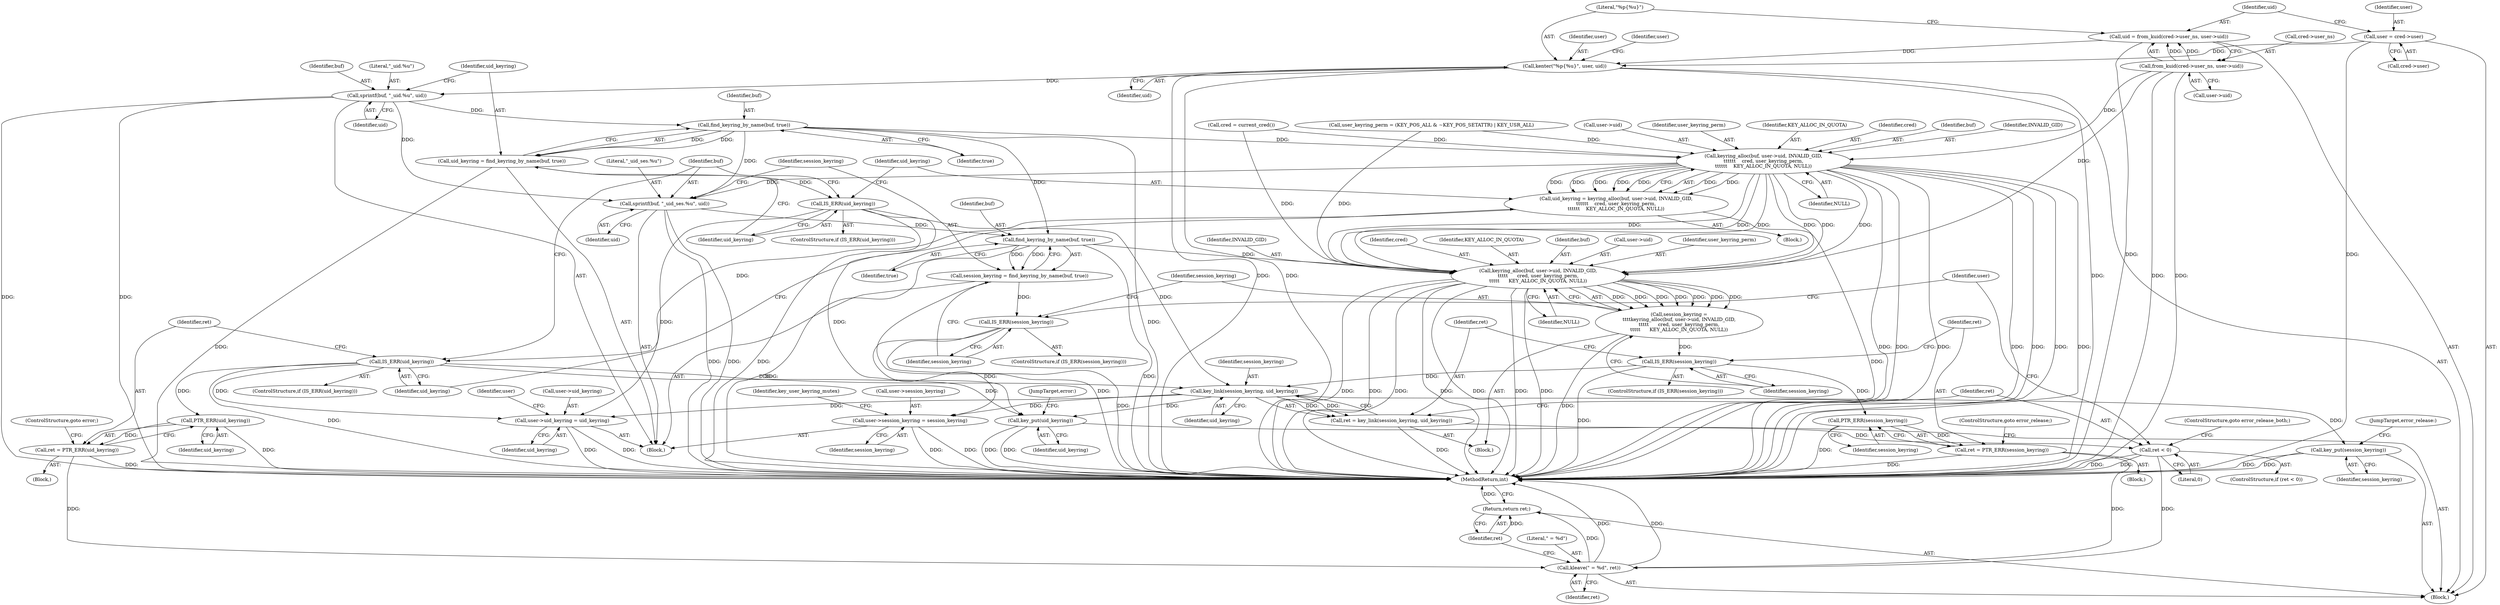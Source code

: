 digraph "0_linux_0da9dfdd2cd9889201bc6f6f43580c99165cd087@API" {
"1000168" [label="(Call,sprintf(buf, \"_uid.%u\", uid))"];
"1000139" [label="(Call,kenter(\"%p{%u}\", user, uid))"];
"1000125" [label="(Call,user = cred->user)"];
"1000130" [label="(Call,uid = from_kuid(cred->user_ns, user->uid))"];
"1000132" [label="(Call,from_kuid(cred->user_ns, user->uid))"];
"1000174" [label="(Call,find_keyring_by_name(buf, true))"];
"1000172" [label="(Call,uid_keyring = find_keyring_by_name(buf, true))"];
"1000178" [label="(Call,IS_ERR(uid_keyring))"];
"1000238" [label="(Call,key_link(session_keyring, uid_keyring))"];
"1000236" [label="(Call,ret = key_link(session_keyring, uid_keyring))"];
"1000242" [label="(Call,ret < 0)"];
"1000273" [label="(Call,kleave(\" = %d\", ret))"];
"1000276" [label="(Return,return ret;)"];
"1000246" [label="(Call,user->uid_keyring = uid_keyring)"];
"1000251" [label="(Call,user->session_keyring = session_keyring)"];
"1000264" [label="(Call,key_put(session_keyring))"];
"1000267" [label="(Call,key_put(uid_keyring))"];
"1000183" [label="(Call,keyring_alloc(buf, user->uid, INVALID_GID,\n\t\t\t\t\t\t    cred, user_keyring_perm,\n\t\t\t\t\t\t    KEY_ALLOC_IN_QUOTA, NULL))"];
"1000181" [label="(Call,uid_keyring = keyring_alloc(buf, user->uid, INVALID_GID,\n\t\t\t\t\t\t    cred, user_keyring_perm,\n\t\t\t\t\t\t    KEY_ALLOC_IN_QUOTA, NULL))"];
"1000194" [label="(Call,IS_ERR(uid_keyring))"];
"1000199" [label="(Call,PTR_ERR(uid_keyring))"];
"1000197" [label="(Call,ret = PTR_ERR(uid_keyring))"];
"1000202" [label="(Call,sprintf(buf, \"_uid_ses.%u\", uid))"];
"1000208" [label="(Call,find_keyring_by_name(buf, true))"];
"1000206" [label="(Call,session_keyring = find_keyring_by_name(buf, true))"];
"1000212" [label="(Call,IS_ERR(session_keyring))"];
"1000217" [label="(Call,keyring_alloc(buf, user->uid, INVALID_GID,\n\t\t\t\t\t      cred, user_keyring_perm,\n\t\t\t\t\t      KEY_ALLOC_IN_QUOTA, NULL))"];
"1000215" [label="(Call,session_keyring =\n\t\t\t\tkeyring_alloc(buf, user->uid, INVALID_GID,\n\t\t\t\t\t      cred, user_keyring_perm,\n\t\t\t\t\t      KEY_ALLOC_IN_QUOTA, NULL))"];
"1000228" [label="(Call,IS_ERR(session_keyring))"];
"1000233" [label="(Call,PTR_ERR(session_keyring))"];
"1000231" [label="(Call,ret = PTR_ERR(session_keyring))"];
"1000179" [label="(Identifier,uid_keyring)"];
"1000227" [label="(ControlStructure,if (IS_ERR(session_keyring)))"];
"1000239" [label="(Identifier,session_keyring)"];
"1000273" [label="(Call,kleave(\" = %d\", ret))"];
"1000133" [label="(Call,cred->user_ns)"];
"1000193" [label="(ControlStructure,if (IS_ERR(uid_keyring)))"];
"1000174" [label="(Call,find_keyring_by_name(buf, true))"];
"1000230" [label="(Block,)"];
"1000275" [label="(Identifier,ret)"];
"1000209" [label="(Identifier,buf)"];
"1000235" [label="(ControlStructure,goto error_release;)"];
"1000247" [label="(Call,user->uid_keyring)"];
"1000185" [label="(Call,user->uid)"];
"1000194" [label="(Call,IS_ERR(uid_keyring))"];
"1000208" [label="(Call,find_keyring_by_name(buf, true))"];
"1000173" [label="(Identifier,uid_keyring)"];
"1000277" [label="(Identifier,ret)"];
"1000182" [label="(Identifier,uid_keyring)"];
"1000139" [label="(Call,kenter(\"%p{%u}\", user, uid))"];
"1000255" [label="(Identifier,session_keyring)"];
"1000190" [label="(Identifier,user_keyring_perm)"];
"1000218" [label="(Identifier,buf)"];
"1000223" [label="(Identifier,cred)"];
"1000126" [label="(Identifier,user)"];
"1000169" [label="(Identifier,buf)"];
"1000232" [label="(Identifier,ret)"];
"1000167" [label="(Block,)"];
"1000217" [label="(Call,keyring_alloc(buf, user->uid, INVALID_GID,\n\t\t\t\t\t      cred, user_keyring_perm,\n\t\t\t\t\t      KEY_ALLOC_IN_QUOTA, NULL))"];
"1000125" [label="(Call,user = cred->user)"];
"1000245" [label="(ControlStructure,goto error_release_both;)"];
"1000204" [label="(Literal,\"_uid_ses.%u\")"];
"1000215" [label="(Call,session_keyring =\n\t\t\t\tkeyring_alloc(buf, user->uid, INVALID_GID,\n\t\t\t\t\t      cred, user_keyring_perm,\n\t\t\t\t\t      KEY_ALLOC_IN_QUOTA, NULL))"];
"1000127" [label="(Call,cred->user)"];
"1000196" [label="(Block,)"];
"1000181" [label="(Call,uid_keyring = keyring_alloc(buf, user->uid, INVALID_GID,\n\t\t\t\t\t\t    cred, user_keyring_perm,\n\t\t\t\t\t\t    KEY_ALLOC_IN_QUOTA, NULL))"];
"1000212" [label="(Call,IS_ERR(session_keyring))"];
"1000191" [label="(Identifier,KEY_ALLOC_IN_QUOTA)"];
"1000225" [label="(Identifier,KEY_ALLOC_IN_QUOTA)"];
"1000195" [label="(Identifier,uid_keyring)"];
"1000237" [label="(Identifier,ret)"];
"1000203" [label="(Identifier,buf)"];
"1000170" [label="(Literal,\"_uid.%u\")"];
"1000192" [label="(Identifier,NULL)"];
"1000251" [label="(Call,user->session_keyring = session_keyring)"];
"1000205" [label="(Identifier,uid)"];
"1000140" [label="(Literal,\"%p{%u}\")"];
"1000264" [label="(Call,key_put(session_keyring))"];
"1000236" [label="(Call,ret = key_link(session_keyring, uid_keyring))"];
"1000141" [label="(Identifier,user)"];
"1000242" [label="(Call,ret < 0)"];
"1000202" [label="(Call,sprintf(buf, \"_uid_ses.%u\", uid))"];
"1000171" [label="(Identifier,uid)"];
"1000122" [label="(Call,cred = current_cred())"];
"1000210" [label="(Identifier,true)"];
"1000130" [label="(Call,uid = from_kuid(cred->user_ns, user->uid))"];
"1000278" [label="(MethodReturn,int)"];
"1000258" [label="(Identifier,key_user_keyring_mutex)"];
"1000180" [label="(Block,)"];
"1000201" [label="(ControlStructure,goto error;)"];
"1000146" [label="(Identifier,user)"];
"1000268" [label="(Identifier,uid_keyring)"];
"1000214" [label="(Block,)"];
"1000228" [label="(Call,IS_ERR(session_keyring))"];
"1000219" [label="(Call,user->uid)"];
"1000229" [label="(Identifier,session_keyring)"];
"1000252" [label="(Call,user->session_keyring)"];
"1000240" [label="(Identifier,uid_keyring)"];
"1000246" [label="(Call,user->uid_keyring = uid_keyring)"];
"1000243" [label="(Identifier,ret)"];
"1000248" [label="(Identifier,user)"];
"1000115" [label="(Call,user_keyring_perm = (KEY_POS_ALL & ~KEY_POS_SETATTR) | KEY_USR_ALL)"];
"1000189" [label="(Identifier,cred)"];
"1000142" [label="(Identifier,uid)"];
"1000198" [label="(Identifier,ret)"];
"1000231" [label="(Call,ret = PTR_ERR(session_keyring))"];
"1000238" [label="(Call,key_link(session_keyring, uid_keyring))"];
"1000183" [label="(Call,keyring_alloc(buf, user->uid, INVALID_GID,\n\t\t\t\t\t\t    cred, user_keyring_perm,\n\t\t\t\t\t\t    KEY_ALLOC_IN_QUOTA, NULL))"];
"1000267" [label="(Call,key_put(uid_keyring))"];
"1000206" [label="(Call,session_keyring = find_keyring_by_name(buf, true))"];
"1000211" [label="(ControlStructure,if (IS_ERR(session_keyring)))"];
"1000106" [label="(Block,)"];
"1000233" [label="(Call,PTR_ERR(session_keyring))"];
"1000241" [label="(ControlStructure,if (ret < 0))"];
"1000266" [label="(JumpTarget,error_release:)"];
"1000136" [label="(Call,user->uid)"];
"1000184" [label="(Identifier,buf)"];
"1000213" [label="(Identifier,session_keyring)"];
"1000172" [label="(Call,uid_keyring = find_keyring_by_name(buf, true))"];
"1000224" [label="(Identifier,user_keyring_perm)"];
"1000226" [label="(Identifier,NULL)"];
"1000274" [label="(Literal,\" = %d\")"];
"1000216" [label="(Identifier,session_keyring)"];
"1000178" [label="(Call,IS_ERR(uid_keyring))"];
"1000132" [label="(Call,from_kuid(cred->user_ns, user->uid))"];
"1000199" [label="(Call,PTR_ERR(uid_keyring))"];
"1000177" [label="(ControlStructure,if (IS_ERR(uid_keyring)))"];
"1000188" [label="(Identifier,INVALID_GID)"];
"1000234" [label="(Identifier,session_keyring)"];
"1000131" [label="(Identifier,uid)"];
"1000276" [label="(Return,return ret;)"];
"1000200" [label="(Identifier,uid_keyring)"];
"1000207" [label="(Identifier,session_keyring)"];
"1000175" [label="(Identifier,buf)"];
"1000176" [label="(Identifier,true)"];
"1000244" [label="(Literal,0)"];
"1000253" [label="(Identifier,user)"];
"1000197" [label="(Call,ret = PTR_ERR(uid_keyring))"];
"1000222" [label="(Identifier,INVALID_GID)"];
"1000168" [label="(Call,sprintf(buf, \"_uid.%u\", uid))"];
"1000250" [label="(Identifier,uid_keyring)"];
"1000269" [label="(JumpTarget,error:)"];
"1000265" [label="(Identifier,session_keyring)"];
"1000168" -> "1000167"  [label="AST: "];
"1000168" -> "1000171"  [label="CFG: "];
"1000169" -> "1000168"  [label="AST: "];
"1000170" -> "1000168"  [label="AST: "];
"1000171" -> "1000168"  [label="AST: "];
"1000173" -> "1000168"  [label="CFG: "];
"1000168" -> "1000278"  [label="DDG: "];
"1000168" -> "1000278"  [label="DDG: "];
"1000139" -> "1000168"  [label="DDG: "];
"1000168" -> "1000174"  [label="DDG: "];
"1000168" -> "1000202"  [label="DDG: "];
"1000139" -> "1000106"  [label="AST: "];
"1000139" -> "1000142"  [label="CFG: "];
"1000140" -> "1000139"  [label="AST: "];
"1000141" -> "1000139"  [label="AST: "];
"1000142" -> "1000139"  [label="AST: "];
"1000146" -> "1000139"  [label="CFG: "];
"1000139" -> "1000278"  [label="DDG: "];
"1000139" -> "1000278"  [label="DDG: "];
"1000139" -> "1000278"  [label="DDG: "];
"1000125" -> "1000139"  [label="DDG: "];
"1000130" -> "1000139"  [label="DDG: "];
"1000125" -> "1000106"  [label="AST: "];
"1000125" -> "1000127"  [label="CFG: "];
"1000126" -> "1000125"  [label="AST: "];
"1000127" -> "1000125"  [label="AST: "];
"1000131" -> "1000125"  [label="CFG: "];
"1000125" -> "1000278"  [label="DDG: "];
"1000130" -> "1000106"  [label="AST: "];
"1000130" -> "1000132"  [label="CFG: "];
"1000131" -> "1000130"  [label="AST: "];
"1000132" -> "1000130"  [label="AST: "];
"1000140" -> "1000130"  [label="CFG: "];
"1000130" -> "1000278"  [label="DDG: "];
"1000132" -> "1000130"  [label="DDG: "];
"1000132" -> "1000130"  [label="DDG: "];
"1000132" -> "1000136"  [label="CFG: "];
"1000133" -> "1000132"  [label="AST: "];
"1000136" -> "1000132"  [label="AST: "];
"1000132" -> "1000278"  [label="DDG: "];
"1000132" -> "1000278"  [label="DDG: "];
"1000132" -> "1000183"  [label="DDG: "];
"1000132" -> "1000217"  [label="DDG: "];
"1000174" -> "1000172"  [label="AST: "];
"1000174" -> "1000176"  [label="CFG: "];
"1000175" -> "1000174"  [label="AST: "];
"1000176" -> "1000174"  [label="AST: "];
"1000172" -> "1000174"  [label="CFG: "];
"1000174" -> "1000278"  [label="DDG: "];
"1000174" -> "1000172"  [label="DDG: "];
"1000174" -> "1000172"  [label="DDG: "];
"1000174" -> "1000183"  [label="DDG: "];
"1000174" -> "1000202"  [label="DDG: "];
"1000174" -> "1000208"  [label="DDG: "];
"1000172" -> "1000167"  [label="AST: "];
"1000173" -> "1000172"  [label="AST: "];
"1000179" -> "1000172"  [label="CFG: "];
"1000172" -> "1000278"  [label="DDG: "];
"1000172" -> "1000178"  [label="DDG: "];
"1000178" -> "1000177"  [label="AST: "];
"1000178" -> "1000179"  [label="CFG: "];
"1000179" -> "1000178"  [label="AST: "];
"1000182" -> "1000178"  [label="CFG: "];
"1000203" -> "1000178"  [label="CFG: "];
"1000178" -> "1000278"  [label="DDG: "];
"1000178" -> "1000238"  [label="DDG: "];
"1000178" -> "1000246"  [label="DDG: "];
"1000178" -> "1000267"  [label="DDG: "];
"1000238" -> "1000236"  [label="AST: "];
"1000238" -> "1000240"  [label="CFG: "];
"1000239" -> "1000238"  [label="AST: "];
"1000240" -> "1000238"  [label="AST: "];
"1000236" -> "1000238"  [label="CFG: "];
"1000238" -> "1000236"  [label="DDG: "];
"1000238" -> "1000236"  [label="DDG: "];
"1000228" -> "1000238"  [label="DDG: "];
"1000194" -> "1000238"  [label="DDG: "];
"1000238" -> "1000246"  [label="DDG: "];
"1000238" -> "1000251"  [label="DDG: "];
"1000238" -> "1000264"  [label="DDG: "];
"1000238" -> "1000267"  [label="DDG: "];
"1000236" -> "1000214"  [label="AST: "];
"1000237" -> "1000236"  [label="AST: "];
"1000243" -> "1000236"  [label="CFG: "];
"1000236" -> "1000278"  [label="DDG: "];
"1000236" -> "1000242"  [label="DDG: "];
"1000242" -> "1000241"  [label="AST: "];
"1000242" -> "1000244"  [label="CFG: "];
"1000243" -> "1000242"  [label="AST: "];
"1000244" -> "1000242"  [label="AST: "];
"1000245" -> "1000242"  [label="CFG: "];
"1000248" -> "1000242"  [label="CFG: "];
"1000242" -> "1000278"  [label="DDG: "];
"1000242" -> "1000278"  [label="DDG: "];
"1000242" -> "1000273"  [label="DDG: "];
"1000273" -> "1000106"  [label="AST: "];
"1000273" -> "1000275"  [label="CFG: "];
"1000274" -> "1000273"  [label="AST: "];
"1000275" -> "1000273"  [label="AST: "];
"1000277" -> "1000273"  [label="CFG: "];
"1000273" -> "1000278"  [label="DDG: "];
"1000273" -> "1000278"  [label="DDG: "];
"1000231" -> "1000273"  [label="DDG: "];
"1000197" -> "1000273"  [label="DDG: "];
"1000273" -> "1000276"  [label="DDG: "];
"1000276" -> "1000106"  [label="AST: "];
"1000276" -> "1000277"  [label="CFG: "];
"1000277" -> "1000276"  [label="AST: "];
"1000278" -> "1000276"  [label="CFG: "];
"1000276" -> "1000278"  [label="DDG: "];
"1000277" -> "1000276"  [label="DDG: "];
"1000246" -> "1000167"  [label="AST: "];
"1000246" -> "1000250"  [label="CFG: "];
"1000247" -> "1000246"  [label="AST: "];
"1000250" -> "1000246"  [label="AST: "];
"1000253" -> "1000246"  [label="CFG: "];
"1000246" -> "1000278"  [label="DDG: "];
"1000246" -> "1000278"  [label="DDG: "];
"1000194" -> "1000246"  [label="DDG: "];
"1000251" -> "1000167"  [label="AST: "];
"1000251" -> "1000255"  [label="CFG: "];
"1000252" -> "1000251"  [label="AST: "];
"1000255" -> "1000251"  [label="AST: "];
"1000258" -> "1000251"  [label="CFG: "];
"1000251" -> "1000278"  [label="DDG: "];
"1000251" -> "1000278"  [label="DDG: "];
"1000212" -> "1000251"  [label="DDG: "];
"1000264" -> "1000106"  [label="AST: "];
"1000264" -> "1000265"  [label="CFG: "];
"1000265" -> "1000264"  [label="AST: "];
"1000266" -> "1000264"  [label="CFG: "];
"1000264" -> "1000278"  [label="DDG: "];
"1000264" -> "1000278"  [label="DDG: "];
"1000267" -> "1000106"  [label="AST: "];
"1000267" -> "1000268"  [label="CFG: "];
"1000268" -> "1000267"  [label="AST: "];
"1000269" -> "1000267"  [label="CFG: "];
"1000267" -> "1000278"  [label="DDG: "];
"1000267" -> "1000278"  [label="DDG: "];
"1000194" -> "1000267"  [label="DDG: "];
"1000183" -> "1000181"  [label="AST: "];
"1000183" -> "1000192"  [label="CFG: "];
"1000184" -> "1000183"  [label="AST: "];
"1000185" -> "1000183"  [label="AST: "];
"1000188" -> "1000183"  [label="AST: "];
"1000189" -> "1000183"  [label="AST: "];
"1000190" -> "1000183"  [label="AST: "];
"1000191" -> "1000183"  [label="AST: "];
"1000192" -> "1000183"  [label="AST: "];
"1000181" -> "1000183"  [label="CFG: "];
"1000183" -> "1000278"  [label="DDG: "];
"1000183" -> "1000278"  [label="DDG: "];
"1000183" -> "1000278"  [label="DDG: "];
"1000183" -> "1000278"  [label="DDG: "];
"1000183" -> "1000278"  [label="DDG: "];
"1000183" -> "1000278"  [label="DDG: "];
"1000183" -> "1000278"  [label="DDG: "];
"1000183" -> "1000181"  [label="DDG: "];
"1000183" -> "1000181"  [label="DDG: "];
"1000183" -> "1000181"  [label="DDG: "];
"1000183" -> "1000181"  [label="DDG: "];
"1000183" -> "1000181"  [label="DDG: "];
"1000183" -> "1000181"  [label="DDG: "];
"1000183" -> "1000181"  [label="DDG: "];
"1000122" -> "1000183"  [label="DDG: "];
"1000115" -> "1000183"  [label="DDG: "];
"1000183" -> "1000202"  [label="DDG: "];
"1000183" -> "1000217"  [label="DDG: "];
"1000183" -> "1000217"  [label="DDG: "];
"1000183" -> "1000217"  [label="DDG: "];
"1000183" -> "1000217"  [label="DDG: "];
"1000183" -> "1000217"  [label="DDG: "];
"1000183" -> "1000217"  [label="DDG: "];
"1000181" -> "1000180"  [label="AST: "];
"1000182" -> "1000181"  [label="AST: "];
"1000195" -> "1000181"  [label="CFG: "];
"1000181" -> "1000278"  [label="DDG: "];
"1000181" -> "1000194"  [label="DDG: "];
"1000194" -> "1000193"  [label="AST: "];
"1000194" -> "1000195"  [label="CFG: "];
"1000195" -> "1000194"  [label="AST: "];
"1000198" -> "1000194"  [label="CFG: "];
"1000203" -> "1000194"  [label="CFG: "];
"1000194" -> "1000278"  [label="DDG: "];
"1000194" -> "1000199"  [label="DDG: "];
"1000199" -> "1000197"  [label="AST: "];
"1000199" -> "1000200"  [label="CFG: "];
"1000200" -> "1000199"  [label="AST: "];
"1000197" -> "1000199"  [label="CFG: "];
"1000199" -> "1000278"  [label="DDG: "];
"1000199" -> "1000197"  [label="DDG: "];
"1000197" -> "1000196"  [label="AST: "];
"1000198" -> "1000197"  [label="AST: "];
"1000201" -> "1000197"  [label="CFG: "];
"1000197" -> "1000278"  [label="DDG: "];
"1000202" -> "1000167"  [label="AST: "];
"1000202" -> "1000205"  [label="CFG: "];
"1000203" -> "1000202"  [label="AST: "];
"1000204" -> "1000202"  [label="AST: "];
"1000205" -> "1000202"  [label="AST: "];
"1000207" -> "1000202"  [label="CFG: "];
"1000202" -> "1000278"  [label="DDG: "];
"1000202" -> "1000278"  [label="DDG: "];
"1000202" -> "1000208"  [label="DDG: "];
"1000208" -> "1000206"  [label="AST: "];
"1000208" -> "1000210"  [label="CFG: "];
"1000209" -> "1000208"  [label="AST: "];
"1000210" -> "1000208"  [label="AST: "];
"1000206" -> "1000208"  [label="CFG: "];
"1000208" -> "1000278"  [label="DDG: "];
"1000208" -> "1000278"  [label="DDG: "];
"1000208" -> "1000206"  [label="DDG: "];
"1000208" -> "1000206"  [label="DDG: "];
"1000208" -> "1000217"  [label="DDG: "];
"1000206" -> "1000167"  [label="AST: "];
"1000207" -> "1000206"  [label="AST: "];
"1000213" -> "1000206"  [label="CFG: "];
"1000206" -> "1000278"  [label="DDG: "];
"1000206" -> "1000212"  [label="DDG: "];
"1000212" -> "1000211"  [label="AST: "];
"1000212" -> "1000213"  [label="CFG: "];
"1000213" -> "1000212"  [label="AST: "];
"1000216" -> "1000212"  [label="CFG: "];
"1000248" -> "1000212"  [label="CFG: "];
"1000212" -> "1000278"  [label="DDG: "];
"1000217" -> "1000215"  [label="AST: "];
"1000217" -> "1000226"  [label="CFG: "];
"1000218" -> "1000217"  [label="AST: "];
"1000219" -> "1000217"  [label="AST: "];
"1000222" -> "1000217"  [label="AST: "];
"1000223" -> "1000217"  [label="AST: "];
"1000224" -> "1000217"  [label="AST: "];
"1000225" -> "1000217"  [label="AST: "];
"1000226" -> "1000217"  [label="AST: "];
"1000215" -> "1000217"  [label="CFG: "];
"1000217" -> "1000278"  [label="DDG: "];
"1000217" -> "1000278"  [label="DDG: "];
"1000217" -> "1000278"  [label="DDG: "];
"1000217" -> "1000278"  [label="DDG: "];
"1000217" -> "1000278"  [label="DDG: "];
"1000217" -> "1000278"  [label="DDG: "];
"1000217" -> "1000278"  [label="DDG: "];
"1000217" -> "1000215"  [label="DDG: "];
"1000217" -> "1000215"  [label="DDG: "];
"1000217" -> "1000215"  [label="DDG: "];
"1000217" -> "1000215"  [label="DDG: "];
"1000217" -> "1000215"  [label="DDG: "];
"1000217" -> "1000215"  [label="DDG: "];
"1000217" -> "1000215"  [label="DDG: "];
"1000122" -> "1000217"  [label="DDG: "];
"1000115" -> "1000217"  [label="DDG: "];
"1000215" -> "1000214"  [label="AST: "];
"1000216" -> "1000215"  [label="AST: "];
"1000229" -> "1000215"  [label="CFG: "];
"1000215" -> "1000278"  [label="DDG: "];
"1000215" -> "1000228"  [label="DDG: "];
"1000228" -> "1000227"  [label="AST: "];
"1000228" -> "1000229"  [label="CFG: "];
"1000229" -> "1000228"  [label="AST: "];
"1000232" -> "1000228"  [label="CFG: "];
"1000237" -> "1000228"  [label="CFG: "];
"1000228" -> "1000278"  [label="DDG: "];
"1000228" -> "1000233"  [label="DDG: "];
"1000233" -> "1000231"  [label="AST: "];
"1000233" -> "1000234"  [label="CFG: "];
"1000234" -> "1000233"  [label="AST: "];
"1000231" -> "1000233"  [label="CFG: "];
"1000233" -> "1000278"  [label="DDG: "];
"1000233" -> "1000231"  [label="DDG: "];
"1000231" -> "1000230"  [label="AST: "];
"1000232" -> "1000231"  [label="AST: "];
"1000235" -> "1000231"  [label="CFG: "];
"1000231" -> "1000278"  [label="DDG: "];
}
